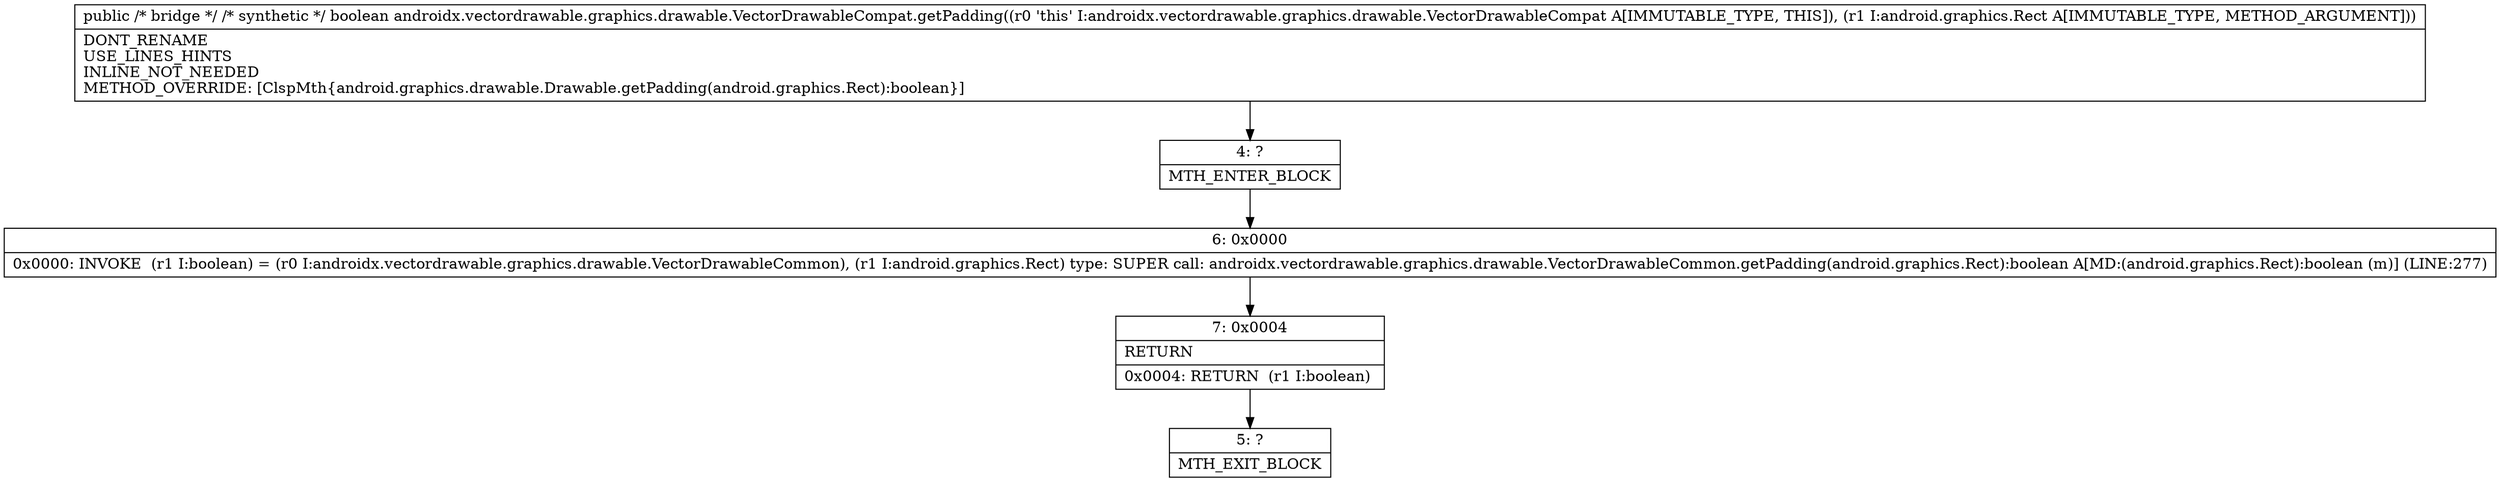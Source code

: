 digraph "CFG forandroidx.vectordrawable.graphics.drawable.VectorDrawableCompat.getPadding(Landroid\/graphics\/Rect;)Z" {
Node_4 [shape=record,label="{4\:\ ?|MTH_ENTER_BLOCK\l}"];
Node_6 [shape=record,label="{6\:\ 0x0000|0x0000: INVOKE  (r1 I:boolean) = (r0 I:androidx.vectordrawable.graphics.drawable.VectorDrawableCommon), (r1 I:android.graphics.Rect) type: SUPER call: androidx.vectordrawable.graphics.drawable.VectorDrawableCommon.getPadding(android.graphics.Rect):boolean A[MD:(android.graphics.Rect):boolean (m)] (LINE:277)\l}"];
Node_7 [shape=record,label="{7\:\ 0x0004|RETURN\l|0x0004: RETURN  (r1 I:boolean) \l}"];
Node_5 [shape=record,label="{5\:\ ?|MTH_EXIT_BLOCK\l}"];
MethodNode[shape=record,label="{public \/* bridge *\/ \/* synthetic *\/ boolean androidx.vectordrawable.graphics.drawable.VectorDrawableCompat.getPadding((r0 'this' I:androidx.vectordrawable.graphics.drawable.VectorDrawableCompat A[IMMUTABLE_TYPE, THIS]), (r1 I:android.graphics.Rect A[IMMUTABLE_TYPE, METHOD_ARGUMENT]))  | DONT_RENAME\lUSE_LINES_HINTS\lINLINE_NOT_NEEDED\lMETHOD_OVERRIDE: [ClspMth\{android.graphics.drawable.Drawable.getPadding(android.graphics.Rect):boolean\}]\l}"];
MethodNode -> Node_4;Node_4 -> Node_6;
Node_6 -> Node_7;
Node_7 -> Node_5;
}

